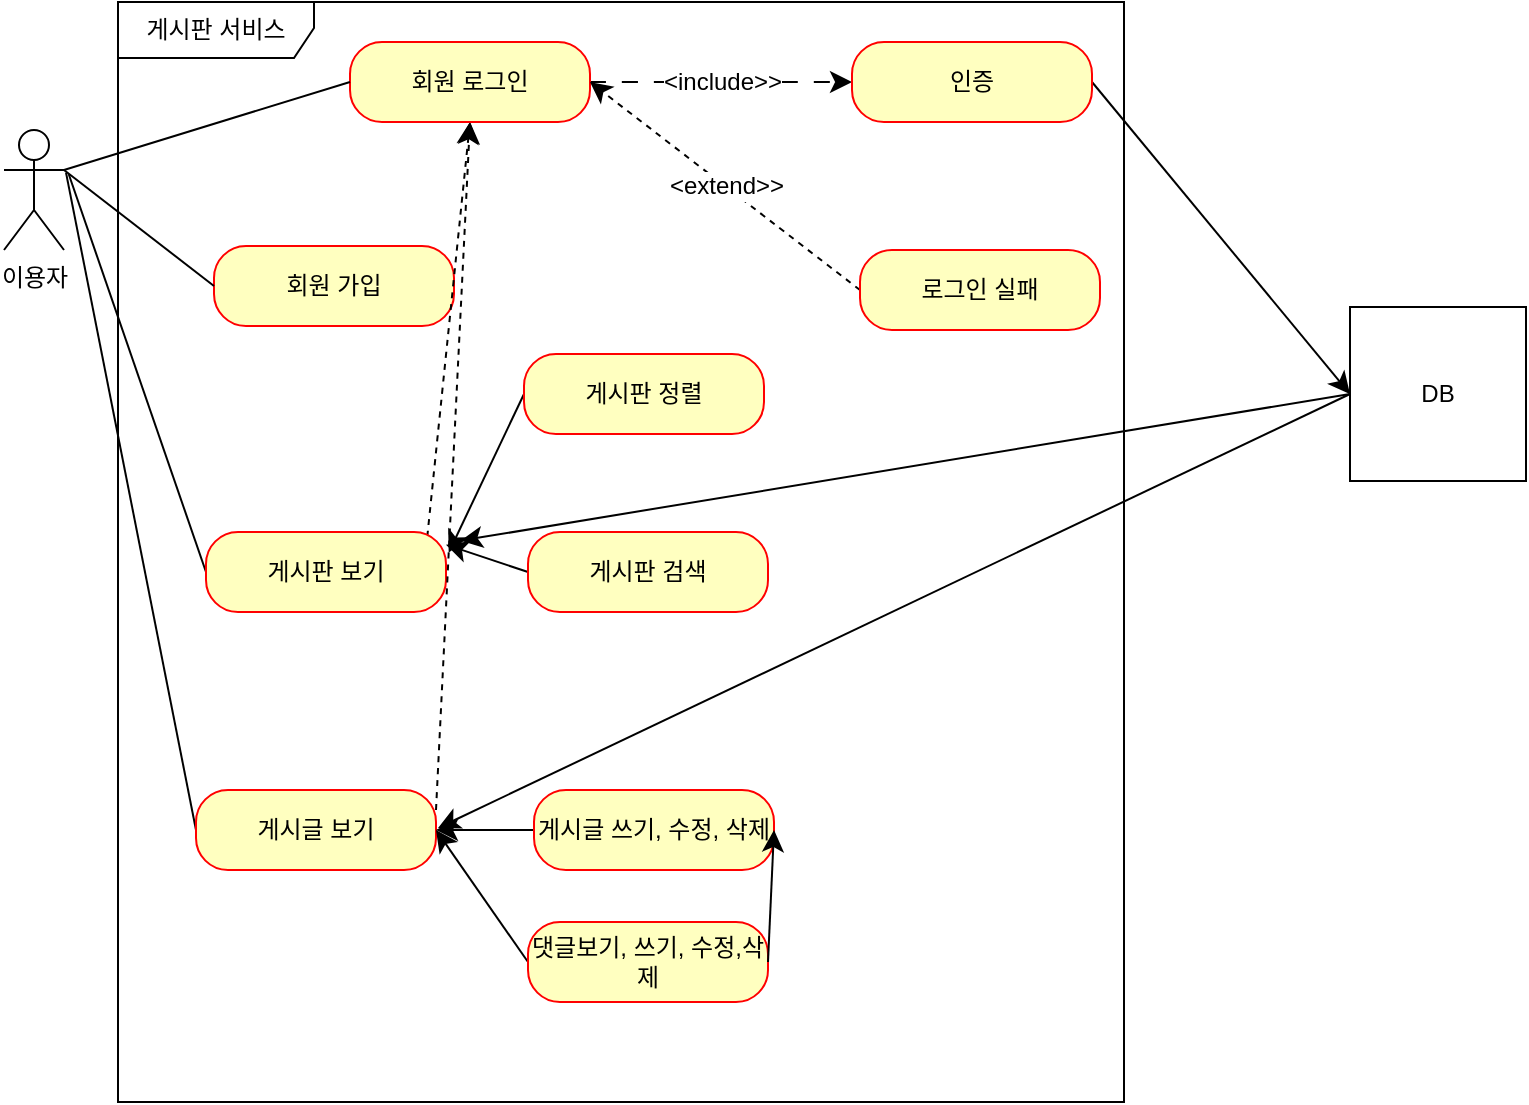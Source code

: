 <mxfile version="24.6.5" type="github">
  <diagram name="페이지-1" id="YDOZUX9J87wENJQaJrxP">
    <mxGraphModel dx="1610" dy="2348" grid="0" gridSize="10" guides="1" tooltips="1" connect="1" arrows="1" fold="1" page="0" pageScale="1" pageWidth="827" pageHeight="1169" math="0" shadow="0">
      <root>
        <mxCell id="0" />
        <mxCell id="1" parent="0" />
        <mxCell id="5xYm1DmyQLPoXwCbpSwp-1" value="이용자" style="shape=umlActor;verticalLabelPosition=bottom;verticalAlign=top;html=1;" vertex="1" parent="1">
          <mxGeometry x="-32" y="-413" width="30" height="60" as="geometry" />
        </mxCell>
        <mxCell id="5xYm1DmyQLPoXwCbpSwp-2" value="게시판 서비스" style="shape=umlFrame;whiteSpace=wrap;html=1;pointerEvents=0;width=98;height=28;" vertex="1" parent="1">
          <mxGeometry x="25" y="-477" width="503" height="550" as="geometry" />
        </mxCell>
        <mxCell id="5xYm1DmyQLPoXwCbpSwp-3" value="회원 가입" style="rounded=1;whiteSpace=wrap;html=1;arcSize=40;fontColor=#000000;fillColor=#ffffc0;strokeColor=#ff0000;" vertex="1" parent="1">
          <mxGeometry x="73" y="-355" width="120" height="40" as="geometry" />
        </mxCell>
        <mxCell id="5xYm1DmyQLPoXwCbpSwp-17" style="edgeStyle=none;shape=connector;curved=1;rounded=0;orthogonalLoop=1;jettySize=auto;html=1;exitX=0;exitY=0.5;exitDx=0;exitDy=0;strokeColor=default;align=center;verticalAlign=middle;fontFamily=Helvetica;fontSize=12;fontColor=default;labelBackgroundColor=default;startSize=8;endArrow=none;endFill=0;endSize=8;" edge="1" parent="1" source="5xYm1DmyQLPoXwCbpSwp-5">
          <mxGeometry relative="1" as="geometry">
            <mxPoint x="0.333" y="-391" as="targetPoint" />
          </mxGeometry>
        </mxCell>
        <mxCell id="5xYm1DmyQLPoXwCbpSwp-21" style="edgeStyle=none;shape=connector;curved=1;rounded=0;orthogonalLoop=1;jettySize=auto;html=1;exitX=0.922;exitY=0.058;exitDx=0;exitDy=0;entryX=0.5;entryY=1;entryDx=0;entryDy=0;strokeColor=default;align=center;verticalAlign=middle;fontFamily=Helvetica;fontSize=12;fontColor=default;labelBackgroundColor=default;startSize=8;endArrow=classic;endFill=1;endSize=8;exitPerimeter=0;dashed=1;" edge="1" parent="1" source="5xYm1DmyQLPoXwCbpSwp-5" target="5xYm1DmyQLPoXwCbpSwp-7">
          <mxGeometry relative="1" as="geometry" />
        </mxCell>
        <mxCell id="5xYm1DmyQLPoXwCbpSwp-5" value="게시판 보기" style="rounded=1;whiteSpace=wrap;html=1;arcSize=40;fontColor=#000000;fillColor=#ffffc0;strokeColor=#ff0000;" vertex="1" parent="1">
          <mxGeometry x="69" y="-212" width="120" height="40" as="geometry" />
        </mxCell>
        <mxCell id="5xYm1DmyQLPoXwCbpSwp-18" style="edgeStyle=none;shape=connector;curved=1;rounded=0;orthogonalLoop=1;jettySize=auto;html=1;exitX=0;exitY=0.5;exitDx=0;exitDy=0;strokeColor=default;align=center;verticalAlign=middle;fontFamily=Helvetica;fontSize=12;fontColor=default;labelBackgroundColor=default;startSize=8;endArrow=none;endFill=0;endSize=8;" edge="1" parent="1" source="5xYm1DmyQLPoXwCbpSwp-6">
          <mxGeometry relative="1" as="geometry">
            <mxPoint x="-1" y="-391.667" as="targetPoint" />
          </mxGeometry>
        </mxCell>
        <mxCell id="5xYm1DmyQLPoXwCbpSwp-22" style="edgeStyle=none;shape=connector;curved=1;rounded=0;orthogonalLoop=1;jettySize=auto;html=1;exitX=1;exitY=0.25;exitDx=0;exitDy=0;entryX=0.5;entryY=1;entryDx=0;entryDy=0;strokeColor=default;align=center;verticalAlign=middle;fontFamily=Helvetica;fontSize=12;fontColor=default;labelBackgroundColor=default;startSize=8;endArrow=classic;endFill=1;endSize=8;dashed=1;" edge="1" parent="1" source="5xYm1DmyQLPoXwCbpSwp-6" target="5xYm1DmyQLPoXwCbpSwp-7">
          <mxGeometry relative="1" as="geometry" />
        </mxCell>
        <mxCell id="5xYm1DmyQLPoXwCbpSwp-6" value="게시글 보기" style="rounded=1;whiteSpace=wrap;html=1;arcSize=40;fontColor=#000000;fillColor=#ffffc0;strokeColor=#ff0000;" vertex="1" parent="1">
          <mxGeometry x="64" y="-83" width="120" height="40" as="geometry" />
        </mxCell>
        <mxCell id="5xYm1DmyQLPoXwCbpSwp-19" value="&amp;lt;include&amp;gt;&amp;gt;" style="edgeStyle=none;shape=connector;curved=1;rounded=0;orthogonalLoop=1;jettySize=auto;html=1;exitX=1;exitY=0.5;exitDx=0;exitDy=0;entryX=0;entryY=0.5;entryDx=0;entryDy=0;strokeColor=default;align=center;verticalAlign=middle;fontFamily=Helvetica;fontSize=12;fontColor=default;labelBackgroundColor=default;startSize=8;endArrow=classic;endFill=1;endSize=8;dashed=1;dashPattern=8 8;" edge="1" parent="1" source="5xYm1DmyQLPoXwCbpSwp-7" target="5xYm1DmyQLPoXwCbpSwp-8">
          <mxGeometry relative="1" as="geometry" />
        </mxCell>
        <mxCell id="5xYm1DmyQLPoXwCbpSwp-7" value="회원 로그인" style="rounded=1;whiteSpace=wrap;html=1;arcSize=40;fontColor=#000000;fillColor=#ffffc0;strokeColor=#ff0000;" vertex="1" parent="1">
          <mxGeometry x="141" y="-457" width="120" height="40" as="geometry" />
        </mxCell>
        <mxCell id="5xYm1DmyQLPoXwCbpSwp-32" style="edgeStyle=none;shape=connector;curved=1;rounded=0;orthogonalLoop=1;jettySize=auto;html=1;exitX=1;exitY=0.5;exitDx=0;exitDy=0;entryX=0;entryY=0.5;entryDx=0;entryDy=0;strokeColor=default;align=center;verticalAlign=middle;fontFamily=Helvetica;fontSize=12;fontColor=default;labelBackgroundColor=default;startSize=8;endArrow=classic;endFill=1;endSize=8;" edge="1" parent="1" source="5xYm1DmyQLPoXwCbpSwp-8" target="5xYm1DmyQLPoXwCbpSwp-30">
          <mxGeometry relative="1" as="geometry" />
        </mxCell>
        <mxCell id="5xYm1DmyQLPoXwCbpSwp-8" value="인증&lt;span style=&quot;color: rgba(0, 0, 0, 0); font-family: monospace; font-size: 0px; text-align: start; text-wrap: nowrap;&quot;&gt;%3CmxGraphModel%3E%3Croot%3E%3CmxCell%20id%3D%220%22%2F%3E%3CmxCell%20id%3D%221%22%20parent%3D%220%22%2F%3E%3CmxCell%20id%3D%222%22%20value%3D%22%ED%9A%8C%EC%9B%90%20%EB%A1%9C%EA%B7%B8%EC%9D%B8%22%20style%3D%22rounded%3D1%3BwhiteSpace%3Dwrap%3Bhtml%3D1%3BarcSize%3D40%3BfontColor%3D%23000000%3BfillColor%3D%23ffffc0%3BstrokeColor%3D%23ff0000%3B%22%20vertex%3D%221%22%20parent%3D%221%22%3E%3CmxGeometry%20x%3D%22219%22%20y%3D%22-457%22%20width%3D%22120%22%20height%3D%2240%22%20as%3D%22geometry%22%2F%3E%3C%2FmxCell%3E%3C%2Froot%3E%3C%2FmxGraphModel%3E&lt;/span&gt;" style="rounded=1;whiteSpace=wrap;html=1;arcSize=40;fontColor=#000000;fillColor=#ffffc0;strokeColor=#ff0000;" vertex="1" parent="1">
          <mxGeometry x="392" y="-457" width="120" height="40" as="geometry" />
        </mxCell>
        <mxCell id="5xYm1DmyQLPoXwCbpSwp-20" value="&amp;lt;extend&amp;gt;&amp;gt;" style="edgeStyle=none;shape=connector;curved=1;rounded=0;orthogonalLoop=1;jettySize=auto;html=1;exitX=0;exitY=0.5;exitDx=0;exitDy=0;strokeColor=default;align=center;verticalAlign=middle;fontFamily=Helvetica;fontSize=12;fontColor=default;labelBackgroundColor=default;startSize=8;endArrow=classic;endFill=1;endSize=8;entryX=1;entryY=0.5;entryDx=0;entryDy=0;dashed=1;" edge="1" parent="1" source="5xYm1DmyQLPoXwCbpSwp-9" target="5xYm1DmyQLPoXwCbpSwp-7">
          <mxGeometry relative="1" as="geometry">
            <mxPoint x="340.333" y="-439.667" as="targetPoint" />
            <Array as="points" />
          </mxGeometry>
        </mxCell>
        <mxCell id="5xYm1DmyQLPoXwCbpSwp-9" value="로그인 실패" style="rounded=1;whiteSpace=wrap;html=1;arcSize=40;fontColor=#000000;fillColor=#ffffc0;strokeColor=#ff0000;" vertex="1" parent="1">
          <mxGeometry x="396" y="-353" width="120" height="40" as="geometry" />
        </mxCell>
        <mxCell id="5xYm1DmyQLPoXwCbpSwp-25" style="edgeStyle=none;shape=connector;curved=1;rounded=0;orthogonalLoop=1;jettySize=auto;html=1;exitX=0;exitY=0.5;exitDx=0;exitDy=0;strokeColor=default;align=center;verticalAlign=middle;fontFamily=Helvetica;fontSize=12;fontColor=default;labelBackgroundColor=default;startSize=8;endArrow=classic;endFill=1;endSize=8;" edge="1" parent="1" source="5xYm1DmyQLPoXwCbpSwp-10">
          <mxGeometry relative="1" as="geometry">
            <mxPoint x="190.333" y="-201.667" as="targetPoint" />
          </mxGeometry>
        </mxCell>
        <mxCell id="5xYm1DmyQLPoXwCbpSwp-10" value="게시판 정렬" style="rounded=1;whiteSpace=wrap;html=1;arcSize=40;fontColor=#000000;fillColor=#ffffc0;strokeColor=#ff0000;" vertex="1" parent="1">
          <mxGeometry x="228" y="-301" width="120" height="40" as="geometry" />
        </mxCell>
        <mxCell id="5xYm1DmyQLPoXwCbpSwp-26" style="edgeStyle=none;shape=connector;curved=1;rounded=0;orthogonalLoop=1;jettySize=auto;html=1;exitX=0;exitY=0.5;exitDx=0;exitDy=0;strokeColor=default;align=center;verticalAlign=middle;fontFamily=Helvetica;fontSize=12;fontColor=default;labelBackgroundColor=default;startSize=8;endArrow=classic;endFill=1;endSize=8;" edge="1" parent="1" source="5xYm1DmyQLPoXwCbpSwp-11">
          <mxGeometry relative="1" as="geometry">
            <mxPoint x="189" y="-205.667" as="targetPoint" />
          </mxGeometry>
        </mxCell>
        <mxCell id="5xYm1DmyQLPoXwCbpSwp-11" value="게시판 검색" style="rounded=1;whiteSpace=wrap;html=1;arcSize=40;fontColor=#000000;fillColor=#ffffc0;strokeColor=#ff0000;" vertex="1" parent="1">
          <mxGeometry x="230" y="-212" width="120" height="40" as="geometry" />
        </mxCell>
        <mxCell id="5xYm1DmyQLPoXwCbpSwp-28" style="edgeStyle=none;shape=connector;curved=1;rounded=0;orthogonalLoop=1;jettySize=auto;html=1;exitX=0;exitY=0.5;exitDx=0;exitDy=0;entryX=1;entryY=0.5;entryDx=0;entryDy=0;strokeColor=default;align=center;verticalAlign=middle;fontFamily=Helvetica;fontSize=12;fontColor=default;labelBackgroundColor=default;startSize=8;endArrow=classic;endFill=1;endSize=8;" edge="1" parent="1" source="5xYm1DmyQLPoXwCbpSwp-12" target="5xYm1DmyQLPoXwCbpSwp-6">
          <mxGeometry relative="1" as="geometry" />
        </mxCell>
        <mxCell id="5xYm1DmyQLPoXwCbpSwp-12" value="게시글 쓰기, 수정, 삭제" style="rounded=1;whiteSpace=wrap;html=1;arcSize=40;fontColor=#000000;fillColor=#ffffc0;strokeColor=#ff0000;" vertex="1" parent="1">
          <mxGeometry x="233" y="-83" width="120" height="40" as="geometry" />
        </mxCell>
        <mxCell id="5xYm1DmyQLPoXwCbpSwp-29" style="edgeStyle=none;shape=connector;curved=1;rounded=0;orthogonalLoop=1;jettySize=auto;html=1;exitX=0;exitY=0.5;exitDx=0;exitDy=0;entryX=1;entryY=0.5;entryDx=0;entryDy=0;strokeColor=default;align=center;verticalAlign=middle;fontFamily=Helvetica;fontSize=12;fontColor=default;labelBackgroundColor=default;startSize=8;endArrow=classic;endFill=1;endSize=8;" edge="1" parent="1" source="5xYm1DmyQLPoXwCbpSwp-14" target="5xYm1DmyQLPoXwCbpSwp-6">
          <mxGeometry relative="1" as="geometry" />
        </mxCell>
        <mxCell id="5xYm1DmyQLPoXwCbpSwp-14" value="댓글보기, 쓰기, 수정,삭제" style="rounded=1;whiteSpace=wrap;html=1;arcSize=40;fontColor=#000000;fillColor=#ffffc0;strokeColor=#ff0000;" vertex="1" parent="1">
          <mxGeometry x="230" y="-17" width="120" height="40" as="geometry" />
        </mxCell>
        <mxCell id="5xYm1DmyQLPoXwCbpSwp-15" style="edgeStyle=none;curved=1;rounded=0;orthogonalLoop=1;jettySize=auto;html=1;exitX=0;exitY=0.5;exitDx=0;exitDy=0;entryX=1;entryY=0.333;entryDx=0;entryDy=0;entryPerimeter=0;fontSize=12;startSize=8;endSize=8;endArrow=none;endFill=0;" edge="1" parent="1" source="5xYm1DmyQLPoXwCbpSwp-3" target="5xYm1DmyQLPoXwCbpSwp-1">
          <mxGeometry relative="1" as="geometry" />
        </mxCell>
        <mxCell id="5xYm1DmyQLPoXwCbpSwp-16" style="edgeStyle=none;curved=1;rounded=0;orthogonalLoop=1;jettySize=auto;html=1;exitX=0;exitY=0.5;exitDx=0;exitDy=0;entryX=1;entryY=0.333;entryDx=0;entryDy=0;entryPerimeter=0;fontSize=12;startSize=8;endSize=8;endArrow=none;endFill=0;" edge="1" parent="1" source="5xYm1DmyQLPoXwCbpSwp-7" target="5xYm1DmyQLPoXwCbpSwp-1">
          <mxGeometry relative="1" as="geometry" />
        </mxCell>
        <mxCell id="5xYm1DmyQLPoXwCbpSwp-33" style="edgeStyle=none;shape=connector;curved=1;rounded=0;orthogonalLoop=1;jettySize=auto;html=1;exitX=0;exitY=0.5;exitDx=0;exitDy=0;strokeColor=default;align=center;verticalAlign=middle;fontFamily=Helvetica;fontSize=12;fontColor=default;labelBackgroundColor=default;startSize=8;endArrow=classic;endFill=1;endSize=8;" edge="1" parent="1" source="5xYm1DmyQLPoXwCbpSwp-30">
          <mxGeometry relative="1" as="geometry">
            <mxPoint x="196.333" y="-207.667" as="targetPoint" />
          </mxGeometry>
        </mxCell>
        <mxCell id="5xYm1DmyQLPoXwCbpSwp-35" style="edgeStyle=none;shape=connector;curved=1;rounded=0;orthogonalLoop=1;jettySize=auto;html=1;exitX=0;exitY=0.5;exitDx=0;exitDy=0;strokeColor=default;align=center;verticalAlign=middle;fontFamily=Helvetica;fontSize=12;fontColor=default;labelBackgroundColor=default;startSize=8;endArrow=classic;endFill=1;endSize=8;" edge="1" parent="1" source="5xYm1DmyQLPoXwCbpSwp-30">
          <mxGeometry relative="1" as="geometry">
            <mxPoint x="185" y="-64" as="targetPoint" />
          </mxGeometry>
        </mxCell>
        <mxCell id="5xYm1DmyQLPoXwCbpSwp-36" style="edgeStyle=none;shape=connector;curved=1;rounded=0;orthogonalLoop=1;jettySize=auto;html=1;exitX=1;exitY=0.5;exitDx=0;exitDy=0;entryX=1;entryY=0.5;entryDx=0;entryDy=0;strokeColor=default;align=center;verticalAlign=middle;fontFamily=Helvetica;fontSize=12;fontColor=default;labelBackgroundColor=default;startSize=8;endArrow=classic;endFill=1;endSize=8;" edge="1" parent="1" source="5xYm1DmyQLPoXwCbpSwp-14" target="5xYm1DmyQLPoXwCbpSwp-12">
          <mxGeometry relative="1" as="geometry" />
        </mxCell>
        <mxCell id="5xYm1DmyQLPoXwCbpSwp-30" value="DB" style="html=1;dropTarget=0;whiteSpace=wrap;fontFamily=Helvetica;fontSize=12;fontColor=default;labelBackgroundColor=default;" vertex="1" parent="1">
          <mxGeometry x="641" y="-324.5" width="88" height="87" as="geometry" />
        </mxCell>
      </root>
    </mxGraphModel>
  </diagram>
</mxfile>
